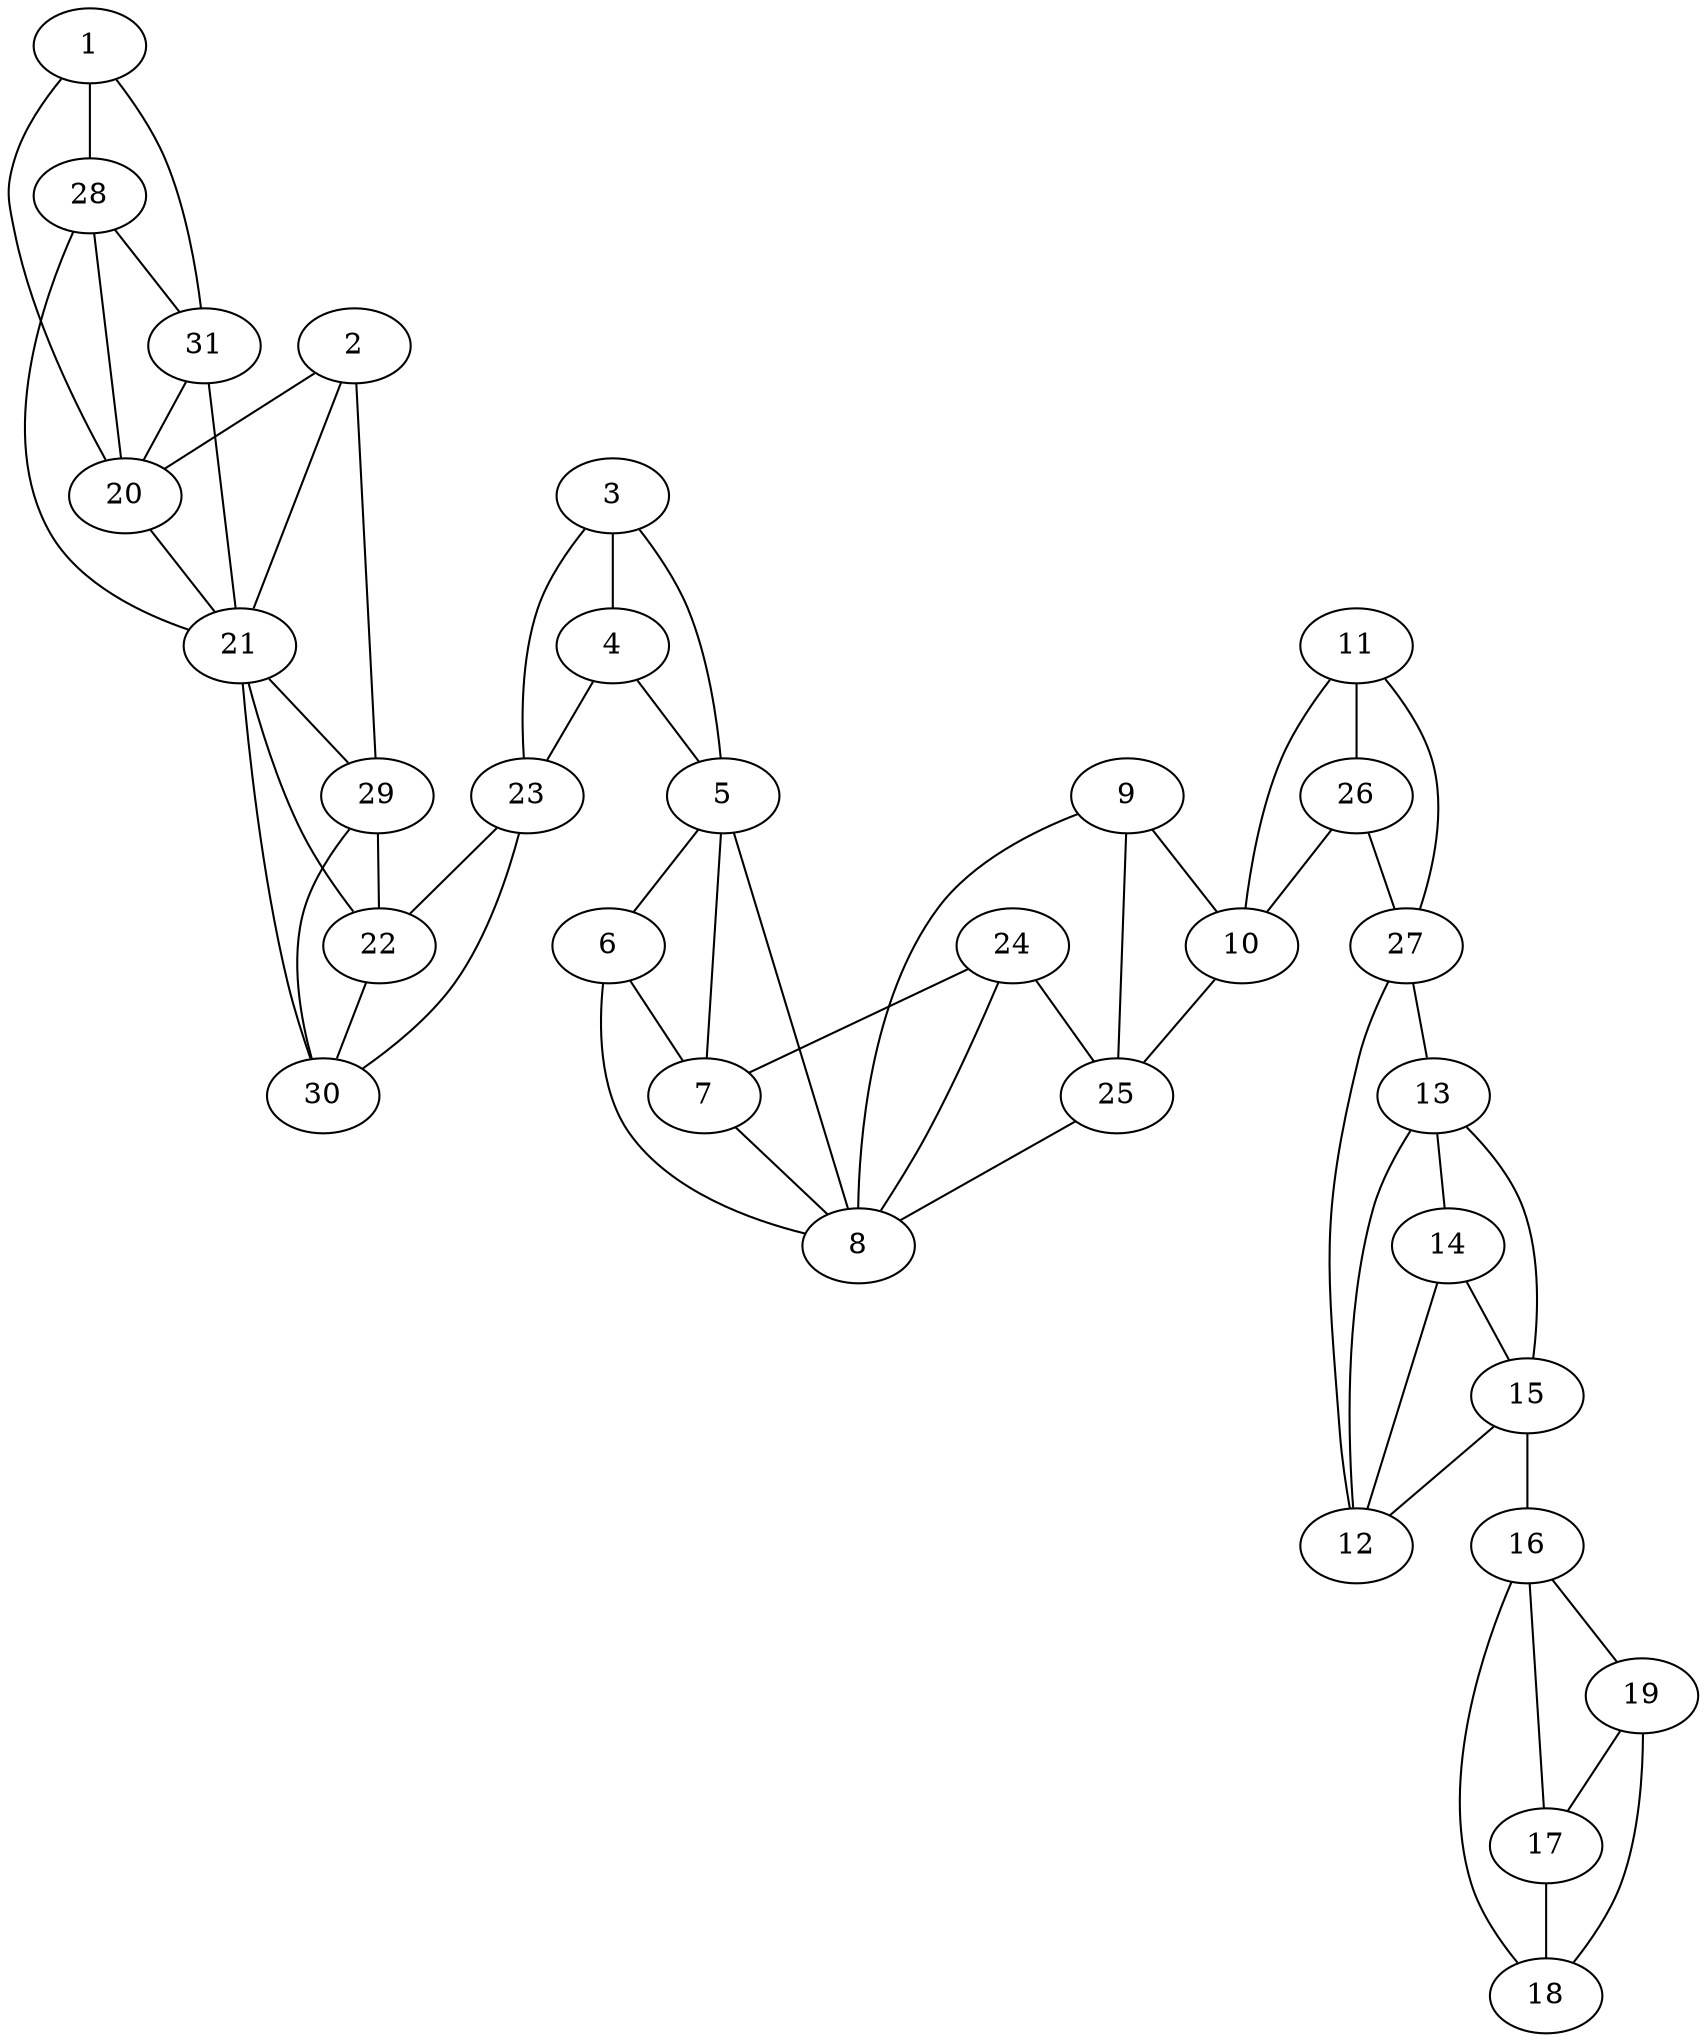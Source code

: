 graph pdb1gwf {
	1	 [aaLength=12,
		sequence=DTHLLETHQHFN,
		type=0];
	20	 [aaLength=10,
		sequence=GSGAFGEFEV,
		type=1];
	1 -- 20	 [distance0="29.36458",
		frequency=1,
		type0=1];
	28	 [aaLength=10,
		sequence=GSGAFGEFEV,
		type=1];
	1 -- 28	 [distance0="29.36458",
		frequency=1,
		type0=2];
	31	 [aaLength=10,
		sequence=GSGAFGEFEV,
		type=1];
	1 -- 31	 [distance0="29.36458",
		frequency=1,
		type0=3];
	2	 [aaLength=5,
		sequence=ALVFQ,
		type=0];
	2 -- 20	 [distance0="32.08357",
		frequency=1,
		type0=3];
	21	 [aaLength=9,
		sequence=KTETLLRFS,
		type=1];
	2 -- 21	 [distance0="27.06207",
		distance1="3.0",
		frequency=2,
		type0=1,
		type1=4];
	29	 [aaLength=9,
		sequence=KTETLLRFS,
		type=1];
	2 -- 29	 [distance0="27.06207",
		frequency=1,
		type0=2];
	3	 [aaLength=3,
		sequence=DPX,
		type=0];
	5	 [aaLength=12,
		sequence=DATXQWDFWTNN,
		type=0];
	3 -- 5	 [distance0="26.97682",
		frequency=1,
		type0=2];
	4	 [aaLength=9,
		sequence=KFTHFIRSQ,
		type=0];
	3 -- 4	 [distance0="9.443707",
		distance1="0.0",
		frequency=2,
		type0=1,
		type1=5];
	23	 [aaLength=8,
		sequence=GNYDLVGN,
		type=1];
	3 -- 23	 [distance0="31.02387",
		frequency=1,
		type0=3];
	4 -- 5	 [distance0="20.26456",
		distance1="9.0",
		frequency=2,
		type0=2,
		type1=4];
	4 -- 23	 [distance0="32.34666",
		frequency=1,
		type0=3];
	6	 [aaLength=10,
		sequence=SAHQVTYLXG,
		type=0];
	5 -- 6	 [distance0="14.57154",
		distance1="2.0",
		frequency=2,
		type0=1,
		type1=4];
	7	 [aaLength=4,
		sequence=PRGL,
		type=0];
	5 -- 7	 [distance0="24.64328",
		frequency=1,
		type0=3];
	6 -- 7	 [distance0="11.72987",
		distance1="0.0",
		frequency=2,
		type0=1,
		type1=5];
	8	 [aaLength=5,
		sequence=TWREM,
		type=0];
	7 -- 8	 [distance0="9.248936",
		distance1="2.0",
		frequency=2,
		type0=1,
		type1=4];
	8 -- 5	 [distance0="30.72297",
		frequency=1,
		type0=3];
	8 -- 6	 [distance0="19.00286",
		frequency=1,
		type0=2];
	9	 [aaLength=12,
		sequence=SNDEATKIAGEN,
		type=0];
	10	 [aaLength=13,
		sequence=DFHRQDLFESIAK,
		type=0];
	9 -- 10	 [distance0="15.97484",
		distance1="1.0",
		frequency=2,
		type0=1,
		type1=4];
	9 -- 8	 [distance0="39.36717",
		frequency=1,
		type0=2];
	25	 [aaLength=10,
		sequence=KHWVKYHFIS,
		type=1];
	9 -- 25	 [distance0="41.49059",
		frequency=1,
		type0=3];
	10 -- 25	 [distance0="41.58618",
		frequency=1,
		type0=3];
	11	 [aaLength=6,
		sequence=EEGKTY,
		type=0];
	11 -- 10	 [distance0="46.49338",
		frequency=1,
		type0=2];
	26	 [aaLength=10,
		sequence=KWDLYIQAIP,
		type=1];
	11 -- 26	 [distance0="44.47027",
		frequency=1,
		type0=1];
	27	 [aaLength=10,
		sequence=IKVGTLTLNR,
		type=1];
	11 -- 27	 [distance0="49.32144",
		distance1="18.0",
		frequency=2,
		type0=3,
		type1=4];
	12	 [aaLength=6,
		sequence=NHFAQI,
		type=0];
	13	 [aaLength=19,
		sequence=DRMLLGRAFAYHDAQLYRV,
		type=0];
	12 -- 13	 [distance0="30.77492",
		distance1="18.0",
		frequency=2,
		type0=2,
		type1=4];
	14	 [aaLength=5,
		sequence=HVNQL,
		type=0];
	12 -- 14	 [distance0="47.46841",
		frequency=1,
		type0=3];
	12 -- 27	 [distance0="19.14916",
		frequency=1,
		type0=1];
	13 -- 14	 [distance0="22.86448",
		distance1="2.0",
		frequency=2,
		type0=1,
		type1=4];
	15	 [aaLength=5,
		sequence=LPVNR,
		type=0];
	13 -- 15	 [distance0="27.20194",
		frequency=1,
		type0=2];
	14 -- 15	 [distance0="7.94612",
		distance1="0.0",
		frequency=2,
		type0=1,
		type1=5];
	15 -- 12	 [distance0="49.80643",
		frequency=1,
		type0=3];
	16	 [aaLength=11,
		sequence=FGQAGTLVREV,
		type=0];
	15 -- 16	 [distance0="64.0",
		frequency=1,
		type0=4];
	19	 [aaLength=14,
		sequence=DATIGQRIEDEVKR,
		type=0];
	16 -- 19	 [distance0="47.66404",
		frequency=1,
		type0=3];
	17	 [aaLength=17,
		sequence=SDQERDDFVETVAGALK,
		type=0];
	16 -- 17	 [distance0="18.62472",
		distance1="1.0",
		frequency=2,
		type0=1,
		type1=4];
	18	 [aaLength=16,
		sequence=RQDVQARAFEYWKNVD,
		type=0];
	16 -- 18	 [distance0="32.65398",
		frequency=1,
		type0=2];
	17 -- 18	 [distance0="21.21603",
		distance1="2.0",
		frequency=2,
		type0=2,
		type1=4];
	18 -- 19	 [distance0="19.05085",
		distance1="0.0",
		frequency=2,
		type0=1,
		type1=5];
	19 -- 17	 [distance0="34.35262",
		frequency=1,
		type0=2];
	20 -- 21	 [distance0="27.0",
		frequency=1,
		type0=3];
	22	 [aaLength=8,
		sequence=GFALRFYT,
		type=1];
	21 -- 22	 [distance0="25.0",
		frequency=1,
		type0=2];
	21 -- 29	 [distance0="0.0",
		frequency=1,
		type0=5];
	30	 [aaLength=8,
		sequence=GFALRFYT,
		type=1];
	21 -- 30	 [distance0="25.0",
		frequency=1,
		type0=3];
	22 -- 30	 [distance0="0.0",
		distance1="0.0",
		frequency=2,
		type0=1,
		type1=5];
	23 -- 22	 [distance0="10.0",
		frequency=1,
		type0=1];
	23 -- 30	 [distance0="10.0",
		frequency=1,
		type0=2];
	24	 [aaLength=2,
		sequence=GY,
		type=1];
	24 -- 7	 [distance0="40.47065",
		frequency=1,
		type0=3];
	24 -- 8	 [distance0="33.41309",
		frequency=1,
		type0=2];
	24 -- 25	 [distance0="15.0",
		distance1="13.0",
		frequency=2,
		type0=1,
		type1=4];
	25 -- 8	 [distance0="39.00557",
		frequency=1,
		type0=2];
	26 -- 10	 [distance0="33.44264",
		frequency=1,
		type0=1];
	26 -- 27	 [distance0="35.0",
		frequency=1,
		type0=2];
	27 -- 13	 [distance0="41.35051",
		frequency=1,
		type0=3];
	28 -- 20	 [distance0="0.0",
		frequency=1,
		type0=5];
	28 -- 21	 [distance0="27.0",
		frequency=1,
		type0=3];
	28 -- 31	 [distance0="0.0",
		frequency=1,
		type0=2];
	29 -- 22	 [distance0="25.0",
		distance1="16.0",
		frequency=2,
		type0=2,
		type1=4];
	29 -- 30	 [distance0="25.0",
		frequency=1,
		type0=3];
	31 -- 20	 [distance0="0.0",
		frequency=1,
		type0=1];
	31 -- 21	 [distance0="27.0",
		frequency=1,
		type0=3];
}
